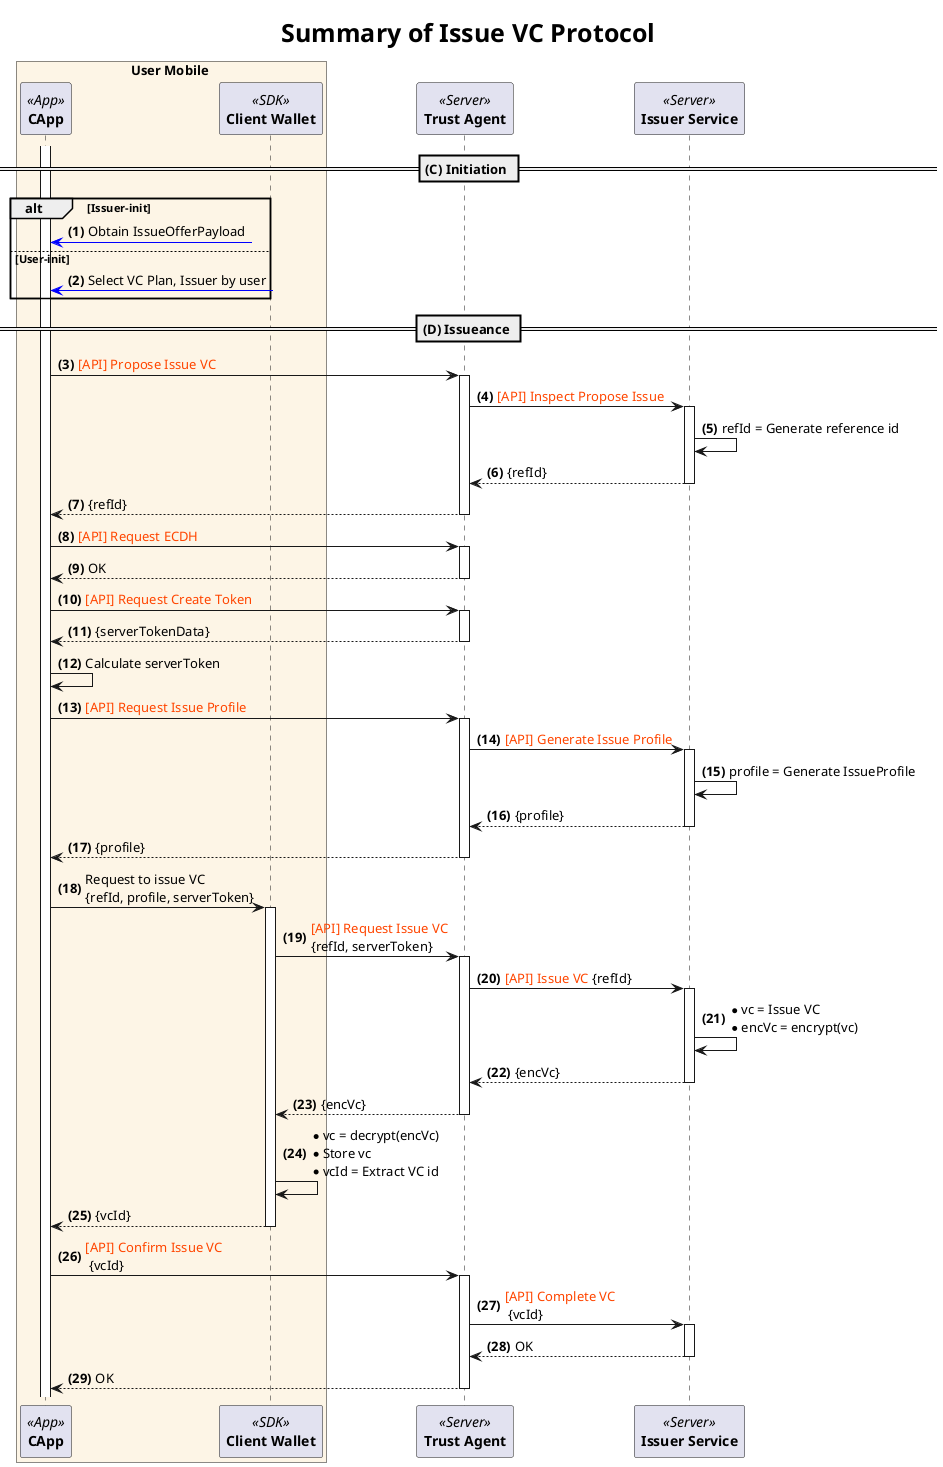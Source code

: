 @startuml seq_issuance_controller
title
	<size:25>Summary of Issue VC Protocol</size>
end title

autonumber "<b>(#)</b>"

!define apiText(text) <color:OrangeRed>[API] text</color>

box User Mobile #OldLace
    participant "**CApp**" as ca <<App>>
    participant "**Client Wallet**" as wal <<SDK>>
end box
participant "**Trust Agent**" as tas <<Server>>
participant "**Issuer Service**" as iss <<Server>>

== (C) Initiation ==

activate ca
alt Issuer-init
    ca <[#Blue]-?: Obtain IssueOfferPayload
else User-init
    ca <[#Blue]-?: Select VC Plan, Issuer by user
end

== (D) Issueance ==

ca -> tas ++: apiText("Propose Issue VC")
    tas -> iss ++: apiText("Inspect Propose Issue")
        iss -> iss: refId = Generate reference id
    return {refId}
return {refId}

ca -> tas ++: apiText("Request ECDH")
return OK

ca -> tas ++: apiText("Request Create Token")
return {serverTokenData}

ca -> ca: Calculate serverToken

ca -> tas ++: apiText("Request Issue Profile")
    tas -> iss ++: apiText("Generate Issue Profile")
        iss -> iss: profile = Generate IssueProfile
    return {profile}
return {profile}

ca -> wal ++: Request to issue VC\n{refId, profile, serverToken}
    wal -> tas ++: apiText("Request Issue VC")\n{refId, serverToken}
        tas -> iss ++: apiText("Issue VC") {refId}
            iss -> iss: * vc = Issue VC\
                    \n* encVc = encrypt(vc)
        return {encVc}
    return {encVc}
    wal -> wal: * vc = decrypt(encVc)\
            \n* Store vc\
            \n* vcId = Extract VC id
return {vcId}

ca -> tas ++: apiText("Confirm Issue VC")\n {vcId}
    tas -> iss ++: apiText("Complete VC")\n {vcId}
    return OK
return OK

@enduml
